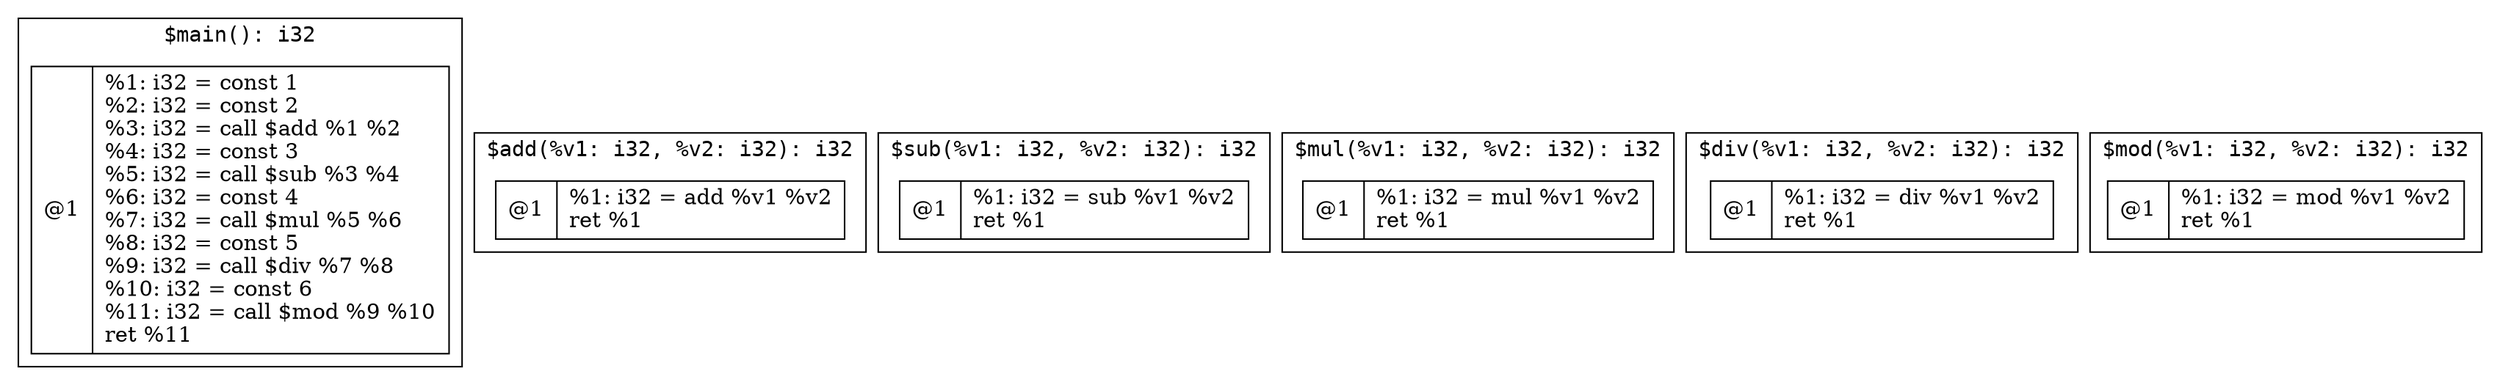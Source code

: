digraph {
   fontname=monospace
   node [shape=record]

   subgraph cluster_0 {
      label="$main(): i32"

      "$main@1" [label="@1|%1: i32 = const 1\l%2: i32 = const 2\l%3: i32 = call $add %1 %2\l%4: i32 = const 3\l%5: i32 = call $sub %3 %4\l%6: i32 = const 4\l%7: i32 = call $mul %5 %6\l%8: i32 = const 5\l%9: i32 = call $div %7 %8\l%10: i32 = const 6\l%11: i32 = call $mod %9 %10\lret %11\l"]
   }

   subgraph cluster_1 {
      label="$add(%v1: i32, %v2: i32): i32"

      "$add@1" [label="@1|%1: i32 = add %v1 %v2\lret %1\l"]
   }

   subgraph cluster_2 {
      label="$sub(%v1: i32, %v2: i32): i32"

      "$sub@1" [label="@1|%1: i32 = sub %v1 %v2\lret %1\l"]
   }

   subgraph cluster_3 {
      label="$mul(%v1: i32, %v2: i32): i32"

      "$mul@1" [label="@1|%1: i32 = mul %v1 %v2\lret %1\l"]
   }

   subgraph cluster_4 {
      label="$div(%v1: i32, %v2: i32): i32"

      "$div@1" [label="@1|%1: i32 = div %v1 %v2\lret %1\l"]
   }

   subgraph cluster_5 {
      label="$mod(%v1: i32, %v2: i32): i32"

      "$mod@1" [label="@1|%1: i32 = mod %v1 %v2\lret %1\l"]
   }
}
